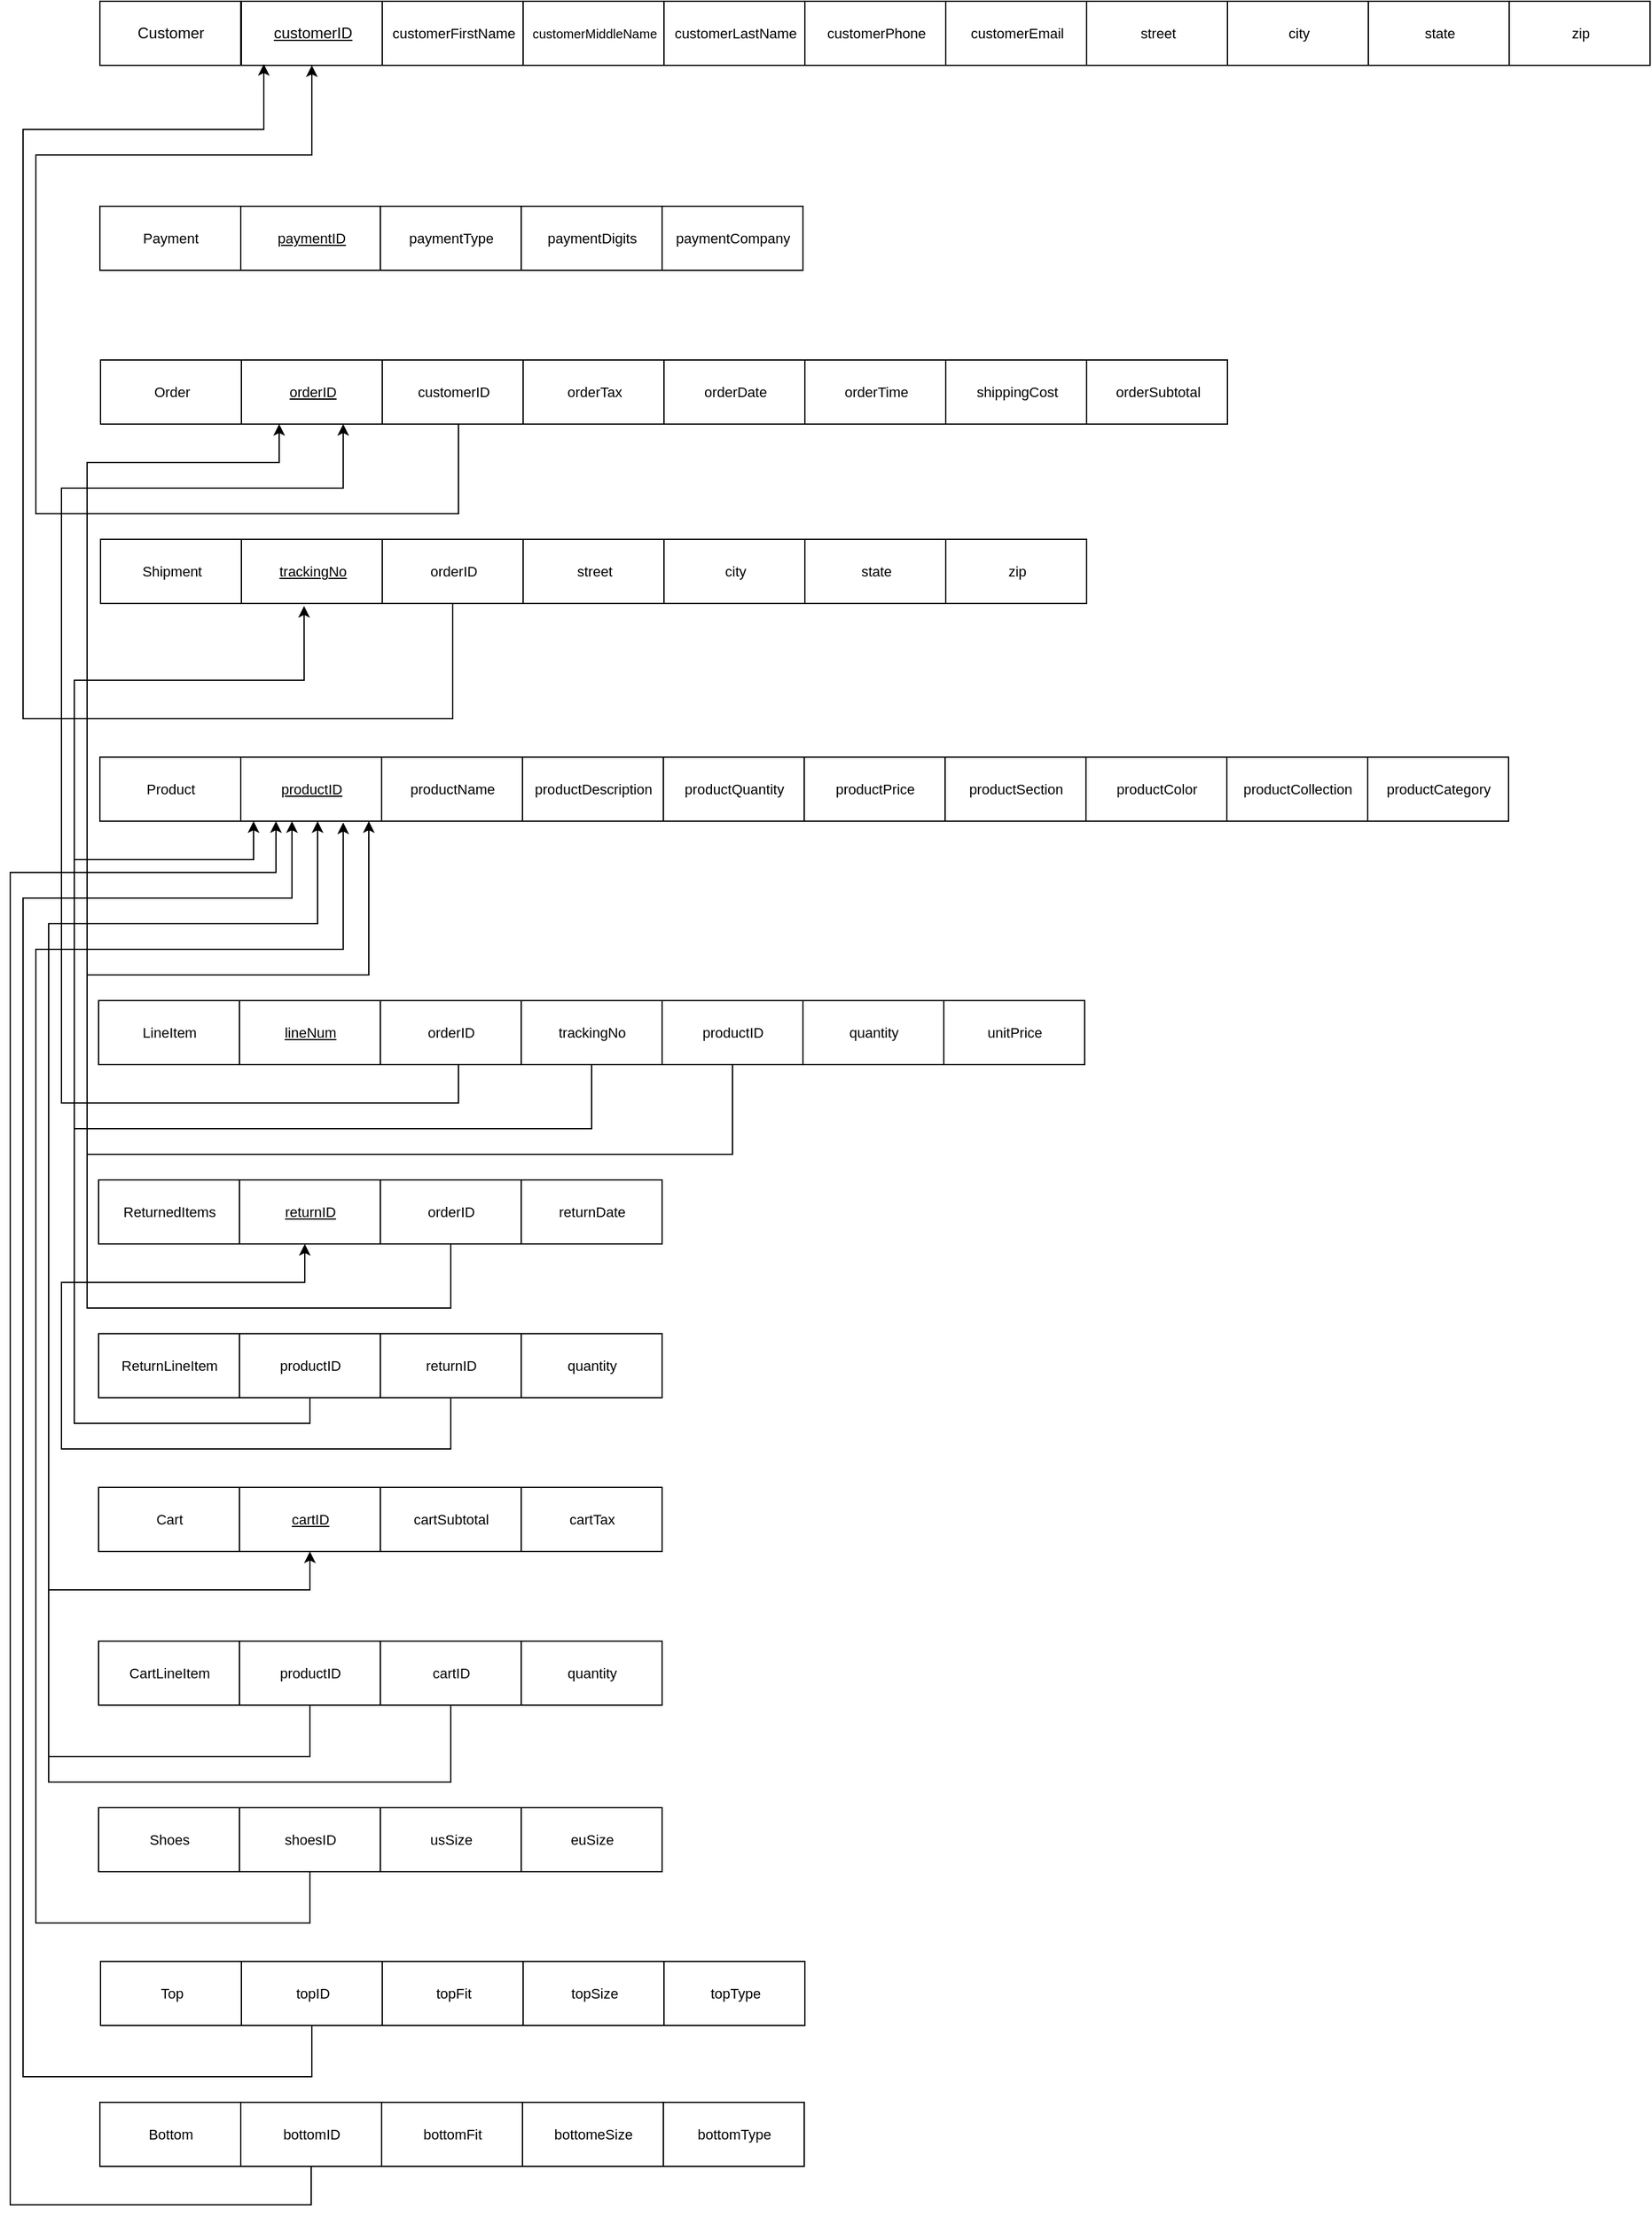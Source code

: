 <mxfile version="16.6.1" type="github"><diagram id="XVf6cMPkmsaE1dFnUmuw" name="Page-1"><mxGraphModel dx="1272" dy="1454" grid="1" gridSize="10" guides="1" tooltips="1" connect="1" arrows="1" fold="1" page="1" pageScale="1" pageWidth="1100" pageHeight="850" math="0" shadow="0"><root><mxCell id="0"/><mxCell id="1" parent="0"/><mxCell id="RwjBt87DDW_TiBrwf7uw-2" value="Customer" style="html=1;" parent="1" vertex="1"><mxGeometry x="80" y="-40" width="110" height="50" as="geometry"/></mxCell><mxCell id="RwjBt87DDW_TiBrwf7uw-3" value="&lt;u&gt;customerID&lt;/u&gt;" style="html=1;" parent="1" vertex="1"><mxGeometry x="190.5" y="-40" width="110" height="50" as="geometry"/></mxCell><mxCell id="RwjBt87DDW_TiBrwf7uw-5" value="&lt;font style=&quot;font-size: 11px&quot;&gt;customerFirstName&lt;/font&gt;" style="html=1;" parent="1" vertex="1"><mxGeometry x="300.5" y="-40" width="110" height="50" as="geometry"/></mxCell><mxCell id="RwjBt87DDW_TiBrwf7uw-6" value="&lt;font style=&quot;font-size: 10px&quot;&gt;customerMiddleName&lt;/font&gt;" style="html=1;" parent="1" vertex="1"><mxGeometry x="410.5" y="-40" width="110" height="50" as="geometry"/></mxCell><mxCell id="RwjBt87DDW_TiBrwf7uw-7" value="customerLastName" style="html=1;fontSize=11;" parent="1" vertex="1"><mxGeometry x="520.5" y="-40" width="110" height="50" as="geometry"/></mxCell><mxCell id="RwjBt87DDW_TiBrwf7uw-8" value="customerPhone" style="html=1;fontSize=11;" parent="1" vertex="1"><mxGeometry x="630.5" y="-40" width="110" height="50" as="geometry"/></mxCell><mxCell id="RwjBt87DDW_TiBrwf7uw-9" value="customerEmail" style="html=1;fontSize=11;" parent="1" vertex="1"><mxGeometry x="740.5" y="-40" width="110" height="50" as="geometry"/></mxCell><mxCell id="RwjBt87DDW_TiBrwf7uw-10" value="street" style="html=1;fontSize=11;" parent="1" vertex="1"><mxGeometry x="850.5" y="-40" width="110" height="50" as="geometry"/></mxCell><mxCell id="RwjBt87DDW_TiBrwf7uw-12" value="city" style="html=1;fontSize=11;" parent="1" vertex="1"><mxGeometry x="960.5" y="-40" width="110" height="50" as="geometry"/></mxCell><mxCell id="RwjBt87DDW_TiBrwf7uw-14" value="state" style="html=1;fontSize=11;" parent="1" vertex="1"><mxGeometry x="1070.5" y="-40" width="110" height="50" as="geometry"/></mxCell><mxCell id="RwjBt87DDW_TiBrwf7uw-15" value="zip" style="html=1;fontSize=11;" parent="1" vertex="1"><mxGeometry x="1180.5" y="-40" width="110" height="50" as="geometry"/></mxCell><mxCell id="RwjBt87DDW_TiBrwf7uw-20" value="Payment" style="html=1;fontSize=11;" parent="1" vertex="1"><mxGeometry x="80" y="120" width="110" height="50" as="geometry"/></mxCell><mxCell id="RwjBt87DDW_TiBrwf7uw-21" value="&lt;u&gt;paymentID&lt;/u&gt;" style="html=1;fontSize=11;" parent="1" vertex="1"><mxGeometry x="190" y="120" width="110" height="50" as="geometry"/></mxCell><mxCell id="RwjBt87DDW_TiBrwf7uw-22" value="paymentType" style="html=1;fontSize=11;" parent="1" vertex="1"><mxGeometry x="299" y="120" width="110" height="50" as="geometry"/></mxCell><mxCell id="RwjBt87DDW_TiBrwf7uw-23" value="paymentDigits" style="html=1;fontSize=11;" parent="1" vertex="1"><mxGeometry x="409" y="120" width="110" height="50" as="geometry"/></mxCell><mxCell id="RwjBt87DDW_TiBrwf7uw-24" value="paymentCompany" style="html=1;fontSize=11;" parent="1" vertex="1"><mxGeometry x="519" y="120" width="110" height="50" as="geometry"/></mxCell><mxCell id="RwjBt87DDW_TiBrwf7uw-25" value="Order" style="html=1;fontSize=11;" parent="1" vertex="1"><mxGeometry x="80.5" y="240" width="110" height="50" as="geometry"/></mxCell><mxCell id="RwjBt87DDW_TiBrwf7uw-26" value="&lt;u&gt;orderID&lt;/u&gt;" style="html=1;fontSize=11;" parent="1" vertex="1"><mxGeometry x="190.5" y="240" width="110" height="50" as="geometry"/></mxCell><mxCell id="8wOWExM0Wy5B-CElI9bP-2" style="edgeStyle=orthogonalEdgeStyle;rounded=0;orthogonalLoop=1;jettySize=auto;html=1;exitX=0.5;exitY=1;exitDx=0;exitDy=0;entryX=0.5;entryY=1;entryDx=0;entryDy=0;" edge="1" parent="1" source="RwjBt87DDW_TiBrwf7uw-27" target="RwjBt87DDW_TiBrwf7uw-3"><mxGeometry relative="1" as="geometry"><Array as="points"><mxPoint x="360" y="290"/><mxPoint x="360" y="360"/><mxPoint x="30" y="360"/><mxPoint x="30" y="80"/><mxPoint x="246" y="80"/></Array></mxGeometry></mxCell><mxCell id="RwjBt87DDW_TiBrwf7uw-27" value="customerID" style="html=1;fontSize=11;" parent="1" vertex="1"><mxGeometry x="300.5" y="240" width="110" height="50" as="geometry"/></mxCell><mxCell id="RwjBt87DDW_TiBrwf7uw-28" value="orderTax" style="html=1;fontSize=11;" parent="1" vertex="1"><mxGeometry x="410.5" y="240" width="110" height="50" as="geometry"/></mxCell><mxCell id="RwjBt87DDW_TiBrwf7uw-29" value="orderDate" style="html=1;fontSize=11;" parent="1" vertex="1"><mxGeometry x="520.5" y="240" width="110" height="50" as="geometry"/></mxCell><mxCell id="RwjBt87DDW_TiBrwf7uw-30" value="orderTime" style="html=1;fontSize=11;" parent="1" vertex="1"><mxGeometry x="630.5" y="240" width="110" height="50" as="geometry"/></mxCell><mxCell id="RwjBt87DDW_TiBrwf7uw-31" value="Shipment" style="html=1;fontSize=11;" parent="1" vertex="1"><mxGeometry x="80.5" y="380" width="110" height="50" as="geometry"/></mxCell><mxCell id="RwjBt87DDW_TiBrwf7uw-32" value="&lt;u&gt;trackingNo&lt;/u&gt;" style="html=1;fontSize=11;" parent="1" vertex="1"><mxGeometry x="190.5" y="380" width="110" height="50" as="geometry"/></mxCell><mxCell id="8wOWExM0Wy5B-CElI9bP-3" style="edgeStyle=orthogonalEdgeStyle;rounded=0;orthogonalLoop=1;jettySize=auto;html=1;exitX=0.5;exitY=1;exitDx=0;exitDy=0;entryX=0.159;entryY=0.98;entryDx=0;entryDy=0;entryPerimeter=0;" edge="1" parent="1" source="RwjBt87DDW_TiBrwf7uw-33" target="RwjBt87DDW_TiBrwf7uw-3"><mxGeometry relative="1" as="geometry"><mxPoint x="210" y="20" as="targetPoint"/><Array as="points"><mxPoint x="356" y="520"/><mxPoint x="20" y="520"/><mxPoint x="20" y="60"/><mxPoint x="208" y="60"/></Array></mxGeometry></mxCell><mxCell id="RwjBt87DDW_TiBrwf7uw-33" value="orderID" style="html=1;fontSize=11;" parent="1" vertex="1"><mxGeometry x="300.5" y="380" width="110" height="50" as="geometry"/></mxCell><mxCell id="RwjBt87DDW_TiBrwf7uw-34" value="street" style="html=1;fontSize=11;" parent="1" vertex="1"><mxGeometry x="410.5" y="380" width="110" height="50" as="geometry"/></mxCell><mxCell id="RwjBt87DDW_TiBrwf7uw-35" value="city" style="html=1;fontSize=11;" parent="1" vertex="1"><mxGeometry x="520.5" y="380" width="110" height="50" as="geometry"/></mxCell><mxCell id="RwjBt87DDW_TiBrwf7uw-36" value="shippingCost" style="html=1;fontSize=11;" parent="1" vertex="1"><mxGeometry x="740.5" y="240" width="110" height="50" as="geometry"/></mxCell><mxCell id="RwjBt87DDW_TiBrwf7uw-37" value="orderSubtotal" style="html=1;fontSize=11;" parent="1" vertex="1"><mxGeometry x="850.5" y="240" width="110" height="50" as="geometry"/></mxCell><mxCell id="RwjBt87DDW_TiBrwf7uw-39" value="zip" style="html=1;fontSize=11;" parent="1" vertex="1"><mxGeometry x="740.5" y="380" width="110" height="50" as="geometry"/></mxCell><mxCell id="RwjBt87DDW_TiBrwf7uw-40" value="state" style="html=1;fontSize=11;" parent="1" vertex="1"><mxGeometry x="630.5" y="380" width="110" height="50" as="geometry"/></mxCell><mxCell id="RwjBt87DDW_TiBrwf7uw-47" value="LineItem" style="html=1;fontSize=11;" parent="1" vertex="1"><mxGeometry x="79" y="740" width="110" height="50" as="geometry"/></mxCell><mxCell id="RwjBt87DDW_TiBrwf7uw-48" value="&lt;u&gt;lineNum&lt;/u&gt;" style="html=1;fontSize=11;" parent="1" vertex="1"><mxGeometry x="189" y="740" width="110" height="50" as="geometry"/></mxCell><mxCell id="8wOWExM0Wy5B-CElI9bP-8" style="edgeStyle=orthogonalEdgeStyle;rounded=0;orthogonalLoop=1;jettySize=auto;html=1;exitX=0.5;exitY=1;exitDx=0;exitDy=0;" edge="1" parent="1" source="RwjBt87DDW_TiBrwf7uw-49" target="RwjBt87DDW_TiBrwf7uw-26"><mxGeometry relative="1" as="geometry"><mxPoint x="250" y="310" as="targetPoint"/><Array as="points"><mxPoint x="360" y="790"/><mxPoint x="360" y="820"/><mxPoint x="50" y="820"/><mxPoint x="50" y="340"/><mxPoint x="270" y="340"/></Array></mxGeometry></mxCell><mxCell id="RwjBt87DDW_TiBrwf7uw-49" value="orderID" style="html=1;fontSize=11;" parent="1" vertex="1"><mxGeometry x="299" y="740" width="110" height="50" as="geometry"/></mxCell><mxCell id="8wOWExM0Wy5B-CElI9bP-7" style="edgeStyle=orthogonalEdgeStyle;rounded=0;orthogonalLoop=1;jettySize=auto;html=1;exitX=0.5;exitY=1;exitDx=0;exitDy=0;entryX=0.445;entryY=1.04;entryDx=0;entryDy=0;entryPerimeter=0;" edge="1" parent="1" source="RwjBt87DDW_TiBrwf7uw-50" target="RwjBt87DDW_TiBrwf7uw-32"><mxGeometry relative="1" as="geometry"><Array as="points"><mxPoint x="464" y="840"/><mxPoint x="60" y="840"/><mxPoint x="60" y="490"/><mxPoint x="240" y="490"/></Array></mxGeometry></mxCell><mxCell id="RwjBt87DDW_TiBrwf7uw-50" value="trackingNo" style="html=1;fontSize=11;" parent="1" vertex="1"><mxGeometry x="409" y="740" width="110" height="50" as="geometry"/></mxCell><mxCell id="8wOWExM0Wy5B-CElI9bP-6" style="edgeStyle=orthogonalEdgeStyle;rounded=0;orthogonalLoop=1;jettySize=auto;html=1;exitX=0.5;exitY=1;exitDx=0;exitDy=0;" edge="1" parent="1" source="RwjBt87DDW_TiBrwf7uw-51"><mxGeometry relative="1" as="geometry"><mxPoint x="290" y="600" as="targetPoint"/><Array as="points"><mxPoint x="574" y="860"/><mxPoint x="70" y="860"/><mxPoint x="70" y="720"/><mxPoint x="290" y="720"/></Array></mxGeometry></mxCell><mxCell id="RwjBt87DDW_TiBrwf7uw-51" value="productID" style="html=1;fontSize=11;" parent="1" vertex="1"><mxGeometry x="519" y="740" width="110" height="50" as="geometry"/></mxCell><mxCell id="RwjBt87DDW_TiBrwf7uw-52" value="unitPrice" style="html=1;fontSize=11;" parent="1" vertex="1"><mxGeometry x="739" y="740" width="110" height="50" as="geometry"/></mxCell><mxCell id="RwjBt87DDW_TiBrwf7uw-53" value="quantity" style="html=1;fontSize=11;" parent="1" vertex="1"><mxGeometry x="629" y="740" width="110" height="50" as="geometry"/></mxCell><mxCell id="RwjBt87DDW_TiBrwf7uw-58" value="ReturnedItems" style="html=1;fontSize=11;" parent="1" vertex="1"><mxGeometry x="79" y="880" width="110" height="50" as="geometry"/></mxCell><mxCell id="RwjBt87DDW_TiBrwf7uw-59" value="&lt;u&gt;returnID&lt;/u&gt;" style="html=1;fontSize=11;" parent="1" vertex="1"><mxGeometry x="189" y="880" width="110" height="50" as="geometry"/></mxCell><mxCell id="8wOWExM0Wy5B-CElI9bP-9" style="edgeStyle=orthogonalEdgeStyle;rounded=0;orthogonalLoop=1;jettySize=auto;html=1;exitX=0.5;exitY=1;exitDx=0;exitDy=0;" edge="1" parent="1" source="RwjBt87DDW_TiBrwf7uw-60" target="RwjBt87DDW_TiBrwf7uw-26"><mxGeometry relative="1" as="geometry"><Array as="points"><mxPoint x="354" y="980"/><mxPoint x="70" y="980"/><mxPoint x="70" y="320"/><mxPoint x="220" y="320"/></Array></mxGeometry></mxCell><mxCell id="RwjBt87DDW_TiBrwf7uw-60" value="orderID" style="html=1;fontSize=11;" parent="1" vertex="1"><mxGeometry x="299" y="880" width="110" height="50" as="geometry"/></mxCell><mxCell id="RwjBt87DDW_TiBrwf7uw-61" value="returnDate" style="html=1;fontSize=11;" parent="1" vertex="1"><mxGeometry x="409" y="880" width="110" height="50" as="geometry"/></mxCell><mxCell id="RwjBt87DDW_TiBrwf7uw-66" value="ReturnLineItem" style="html=1;fontSize=11;" parent="1" vertex="1"><mxGeometry x="79" y="1000" width="110" height="50" as="geometry"/></mxCell><mxCell id="8wOWExM0Wy5B-CElI9bP-11" style="edgeStyle=orthogonalEdgeStyle;rounded=0;orthogonalLoop=1;jettySize=auto;html=1;exitX=0.5;exitY=1;exitDx=0;exitDy=0;" edge="1" parent="1" source="RwjBt87DDW_TiBrwf7uw-67" target="RwjBt87DDW_TiBrwf7uw-112"><mxGeometry relative="1" as="geometry"><mxPoint x="160" y="640" as="targetPoint"/><Array as="points"><mxPoint x="244" y="1070"/><mxPoint x="60" y="1070"/><mxPoint x="60" y="630"/><mxPoint x="200" y="630"/></Array></mxGeometry></mxCell><mxCell id="RwjBt87DDW_TiBrwf7uw-67" value="productID" style="html=1;fontSize=11;" parent="1" vertex="1"><mxGeometry x="189" y="1000" width="110" height="50" as="geometry"/></mxCell><mxCell id="8wOWExM0Wy5B-CElI9bP-10" style="edgeStyle=orthogonalEdgeStyle;rounded=0;orthogonalLoop=1;jettySize=auto;html=1;exitX=0.5;exitY=1;exitDx=0;exitDy=0;" edge="1" parent="1" source="RwjBt87DDW_TiBrwf7uw-68" target="RwjBt87DDW_TiBrwf7uw-59"><mxGeometry relative="1" as="geometry"><Array as="points"><mxPoint x="354" y="1090"/><mxPoint x="50" y="1090"/><mxPoint x="50" y="960"/><mxPoint x="240" y="960"/></Array></mxGeometry></mxCell><mxCell id="RwjBt87DDW_TiBrwf7uw-68" value="returnID" style="html=1;fontSize=11;" parent="1" vertex="1"><mxGeometry x="299" y="1000" width="110" height="50" as="geometry"/></mxCell><mxCell id="RwjBt87DDW_TiBrwf7uw-74" value="quantity" style="html=1;fontSize=11;" parent="1" vertex="1"><mxGeometry x="409" y="1000" width="110" height="50" as="geometry"/></mxCell><mxCell id="RwjBt87DDW_TiBrwf7uw-76" value="CartLineItem" style="html=1;fontSize=11;" parent="1" vertex="1"><mxGeometry x="79" y="1240" width="110" height="50" as="geometry"/></mxCell><mxCell id="8wOWExM0Wy5B-CElI9bP-13" style="edgeStyle=orthogonalEdgeStyle;rounded=0;orthogonalLoop=1;jettySize=auto;html=1;exitX=0.5;exitY=1;exitDx=0;exitDy=0;" edge="1" parent="1" source="RwjBt87DDW_TiBrwf7uw-77"><mxGeometry relative="1" as="geometry"><mxPoint x="250" y="600" as="targetPoint"/><Array as="points"><mxPoint x="244" y="1330"/><mxPoint x="40" y="1330"/><mxPoint x="40" y="680"/><mxPoint x="250" y="680"/></Array></mxGeometry></mxCell><mxCell id="RwjBt87DDW_TiBrwf7uw-77" value="productID" style="html=1;fontSize=11;" parent="1" vertex="1"><mxGeometry x="189" y="1240" width="110" height="50" as="geometry"/></mxCell><mxCell id="8wOWExM0Wy5B-CElI9bP-12" style="edgeStyle=orthogonalEdgeStyle;rounded=0;orthogonalLoop=1;jettySize=auto;html=1;exitX=0.5;exitY=0;exitDx=0;exitDy=0;entryX=0.5;entryY=1;entryDx=0;entryDy=0;" edge="1" parent="1" source="RwjBt87DDW_TiBrwf7uw-78" target="RwjBt87DDW_TiBrwf7uw-123"><mxGeometry relative="1" as="geometry"><Array as="points"><mxPoint x="354" y="1350"/><mxPoint x="40" y="1350"/><mxPoint x="40" y="1200"/><mxPoint x="244" y="1200"/></Array></mxGeometry></mxCell><mxCell id="RwjBt87DDW_TiBrwf7uw-78" value="cartID" style="html=1;fontSize=11;" parent="1" vertex="1"><mxGeometry x="299" y="1240" width="110" height="50" as="geometry"/></mxCell><mxCell id="RwjBt87DDW_TiBrwf7uw-79" value="quantity" style="html=1;fontSize=11;" parent="1" vertex="1"><mxGeometry x="409" y="1240" width="110" height="50" as="geometry"/></mxCell><mxCell id="RwjBt87DDW_TiBrwf7uw-94" value="Shoes" style="html=1;fontSize=11;" parent="1" vertex="1"><mxGeometry x="79" y="1370" width="110" height="50" as="geometry"/></mxCell><mxCell id="8wOWExM0Wy5B-CElI9bP-14" style="edgeStyle=orthogonalEdgeStyle;rounded=0;orthogonalLoop=1;jettySize=auto;html=1;exitX=0.5;exitY=1;exitDx=0;exitDy=0;" edge="1" parent="1" source="RwjBt87DDW_TiBrwf7uw-95"><mxGeometry relative="1" as="geometry"><mxPoint x="270" y="601" as="targetPoint"/><Array as="points"><mxPoint x="244" y="1460"/><mxPoint x="30" y="1460"/><mxPoint x="30" y="700"/><mxPoint x="270" y="700"/></Array></mxGeometry></mxCell><mxCell id="RwjBt87DDW_TiBrwf7uw-95" value="shoesID" style="html=1;fontSize=11;" parent="1" vertex="1"><mxGeometry x="189" y="1370" width="110" height="50" as="geometry"/></mxCell><mxCell id="RwjBt87DDW_TiBrwf7uw-96" value="usSize" style="html=1;fontSize=11;" parent="1" vertex="1"><mxGeometry x="299" y="1370" width="110" height="50" as="geometry"/></mxCell><mxCell id="RwjBt87DDW_TiBrwf7uw-97" value="euSize" style="html=1;fontSize=11;" parent="1" vertex="1"><mxGeometry x="409" y="1370" width="110" height="50" as="geometry"/></mxCell><mxCell id="RwjBt87DDW_TiBrwf7uw-98" value="Top" style="html=1;fontSize=11;" parent="1" vertex="1"><mxGeometry x="80.5" y="1490" width="110" height="50" as="geometry"/></mxCell><mxCell id="8wOWExM0Wy5B-CElI9bP-15" style="edgeStyle=orthogonalEdgeStyle;rounded=0;orthogonalLoop=1;jettySize=auto;html=1;exitX=0.5;exitY=1;exitDx=0;exitDy=0;" edge="1" parent="1" source="RwjBt87DDW_TiBrwf7uw-99" target="RwjBt87DDW_TiBrwf7uw-112"><mxGeometry relative="1" as="geometry"><Array as="points"><mxPoint x="246" y="1580"/><mxPoint x="20" y="1580"/><mxPoint x="20" y="660"/><mxPoint x="230" y="660"/></Array></mxGeometry></mxCell><mxCell id="RwjBt87DDW_TiBrwf7uw-99" value="topID" style="html=1;fontSize=11;" parent="1" vertex="1"><mxGeometry x="190.5" y="1490" width="110" height="50" as="geometry"/></mxCell><mxCell id="RwjBt87DDW_TiBrwf7uw-100" value="topFit" style="html=1;fontSize=11;" parent="1" vertex="1"><mxGeometry x="300.5" y="1490" width="110" height="50" as="geometry"/></mxCell><mxCell id="RwjBt87DDW_TiBrwf7uw-101" value="topSize" style="html=1;fontSize=11;" parent="1" vertex="1"><mxGeometry x="410.5" y="1490" width="110" height="50" as="geometry"/></mxCell><mxCell id="RwjBt87DDW_TiBrwf7uw-103" value="topType" style="html=1;fontSize=11;" parent="1" vertex="1"><mxGeometry x="520.5" y="1490" width="110" height="50" as="geometry"/></mxCell><mxCell id="RwjBt87DDW_TiBrwf7uw-104" value="Bottom" style="html=1;fontSize=11;" parent="1" vertex="1"><mxGeometry x="80" y="1600" width="110" height="50" as="geometry"/></mxCell><mxCell id="8wOWExM0Wy5B-CElI9bP-17" style="edgeStyle=orthogonalEdgeStyle;rounded=0;orthogonalLoop=1;jettySize=auto;html=1;exitX=0.5;exitY=1;exitDx=0;exitDy=0;entryX=0.25;entryY=1;entryDx=0;entryDy=0;" edge="1" parent="1" source="RwjBt87DDW_TiBrwf7uw-105" target="RwjBt87DDW_TiBrwf7uw-112"><mxGeometry relative="1" as="geometry"><Array as="points"><mxPoint x="245" y="1680"/><mxPoint x="10" y="1680"/><mxPoint x="10" y="640"/><mxPoint x="218" y="640"/></Array></mxGeometry></mxCell><mxCell id="RwjBt87DDW_TiBrwf7uw-105" value="bottomID" style="html=1;fontSize=11;" parent="1" vertex="1"><mxGeometry x="190" y="1600" width="110" height="50" as="geometry"/></mxCell><mxCell id="RwjBt87DDW_TiBrwf7uw-106" value="bottomFit" style="html=1;fontSize=11;" parent="1" vertex="1"><mxGeometry x="300" y="1600" width="110" height="50" as="geometry"/></mxCell><mxCell id="RwjBt87DDW_TiBrwf7uw-107" value="bottomeSize" style="html=1;fontSize=11;" parent="1" vertex="1"><mxGeometry x="410" y="1600" width="110" height="50" as="geometry"/></mxCell><mxCell id="RwjBt87DDW_TiBrwf7uw-108" value="bottomType" style="html=1;fontSize=11;" parent="1" vertex="1"><mxGeometry x="520" y="1600" width="110" height="50" as="geometry"/></mxCell><mxCell id="RwjBt87DDW_TiBrwf7uw-111" value="Product" style="html=1;fontSize=11;" parent="1" vertex="1"><mxGeometry x="80" y="550" width="110" height="50" as="geometry"/></mxCell><mxCell id="RwjBt87DDW_TiBrwf7uw-112" value="&lt;u&gt;productID&lt;/u&gt;" style="html=1;fontSize=11;" parent="1" vertex="1"><mxGeometry x="190" y="550" width="110" height="50" as="geometry"/></mxCell><mxCell id="RwjBt87DDW_TiBrwf7uw-113" value="productName" style="html=1;fontSize=11;" parent="1" vertex="1"><mxGeometry x="300" y="550" width="110" height="50" as="geometry"/></mxCell><mxCell id="RwjBt87DDW_TiBrwf7uw-114" value="productDescription" style="html=1;fontSize=11;" parent="1" vertex="1"><mxGeometry x="410" y="550" width="110" height="50" as="geometry"/></mxCell><mxCell id="RwjBt87DDW_TiBrwf7uw-115" value="productQuantity" style="html=1;fontSize=11;" parent="1" vertex="1"><mxGeometry x="520" y="550" width="110" height="50" as="geometry"/></mxCell><mxCell id="RwjBt87DDW_TiBrwf7uw-116" value="productPrice" style="html=1;fontSize=11;" parent="1" vertex="1"><mxGeometry x="630" y="550" width="110" height="50" as="geometry"/></mxCell><mxCell id="RwjBt87DDW_TiBrwf7uw-117" value="productSection" style="html=1;fontSize=11;" parent="1" vertex="1"><mxGeometry x="740" y="550" width="110" height="50" as="geometry"/></mxCell><mxCell id="RwjBt87DDW_TiBrwf7uw-118" value="productColor" style="html=1;fontSize=11;" parent="1" vertex="1"><mxGeometry x="850" y="550" width="110" height="50" as="geometry"/></mxCell><mxCell id="RwjBt87DDW_TiBrwf7uw-119" value="productCollection" style="html=1;fontSize=11;" parent="1" vertex="1"><mxGeometry x="960" y="550" width="110" height="50" as="geometry"/></mxCell><mxCell id="RwjBt87DDW_TiBrwf7uw-120" value="productCategory" style="html=1;fontSize=11;" parent="1" vertex="1"><mxGeometry x="1070" y="550" width="110" height="50" as="geometry"/></mxCell><mxCell id="RwjBt87DDW_TiBrwf7uw-122" value="Cart" style="html=1;fontSize=11;" parent="1" vertex="1"><mxGeometry x="79" y="1120" width="110" height="50" as="geometry"/></mxCell><mxCell id="RwjBt87DDW_TiBrwf7uw-123" value="&lt;u&gt;cartID&lt;/u&gt;" style="html=1;fontSize=11;" parent="1" vertex="1"><mxGeometry x="189" y="1120" width="110" height="50" as="geometry"/></mxCell><mxCell id="RwjBt87DDW_TiBrwf7uw-124" value="cartSubtotal" style="html=1;fontSize=11;" parent="1" vertex="1"><mxGeometry x="299" y="1120" width="110" height="50" as="geometry"/></mxCell><mxCell id="RwjBt87DDW_TiBrwf7uw-125" value="cartTax" style="html=1;fontSize=11;" parent="1" vertex="1"><mxGeometry x="409" y="1120" width="110" height="50" as="geometry"/></mxCell></root></mxGraphModel></diagram></mxfile>